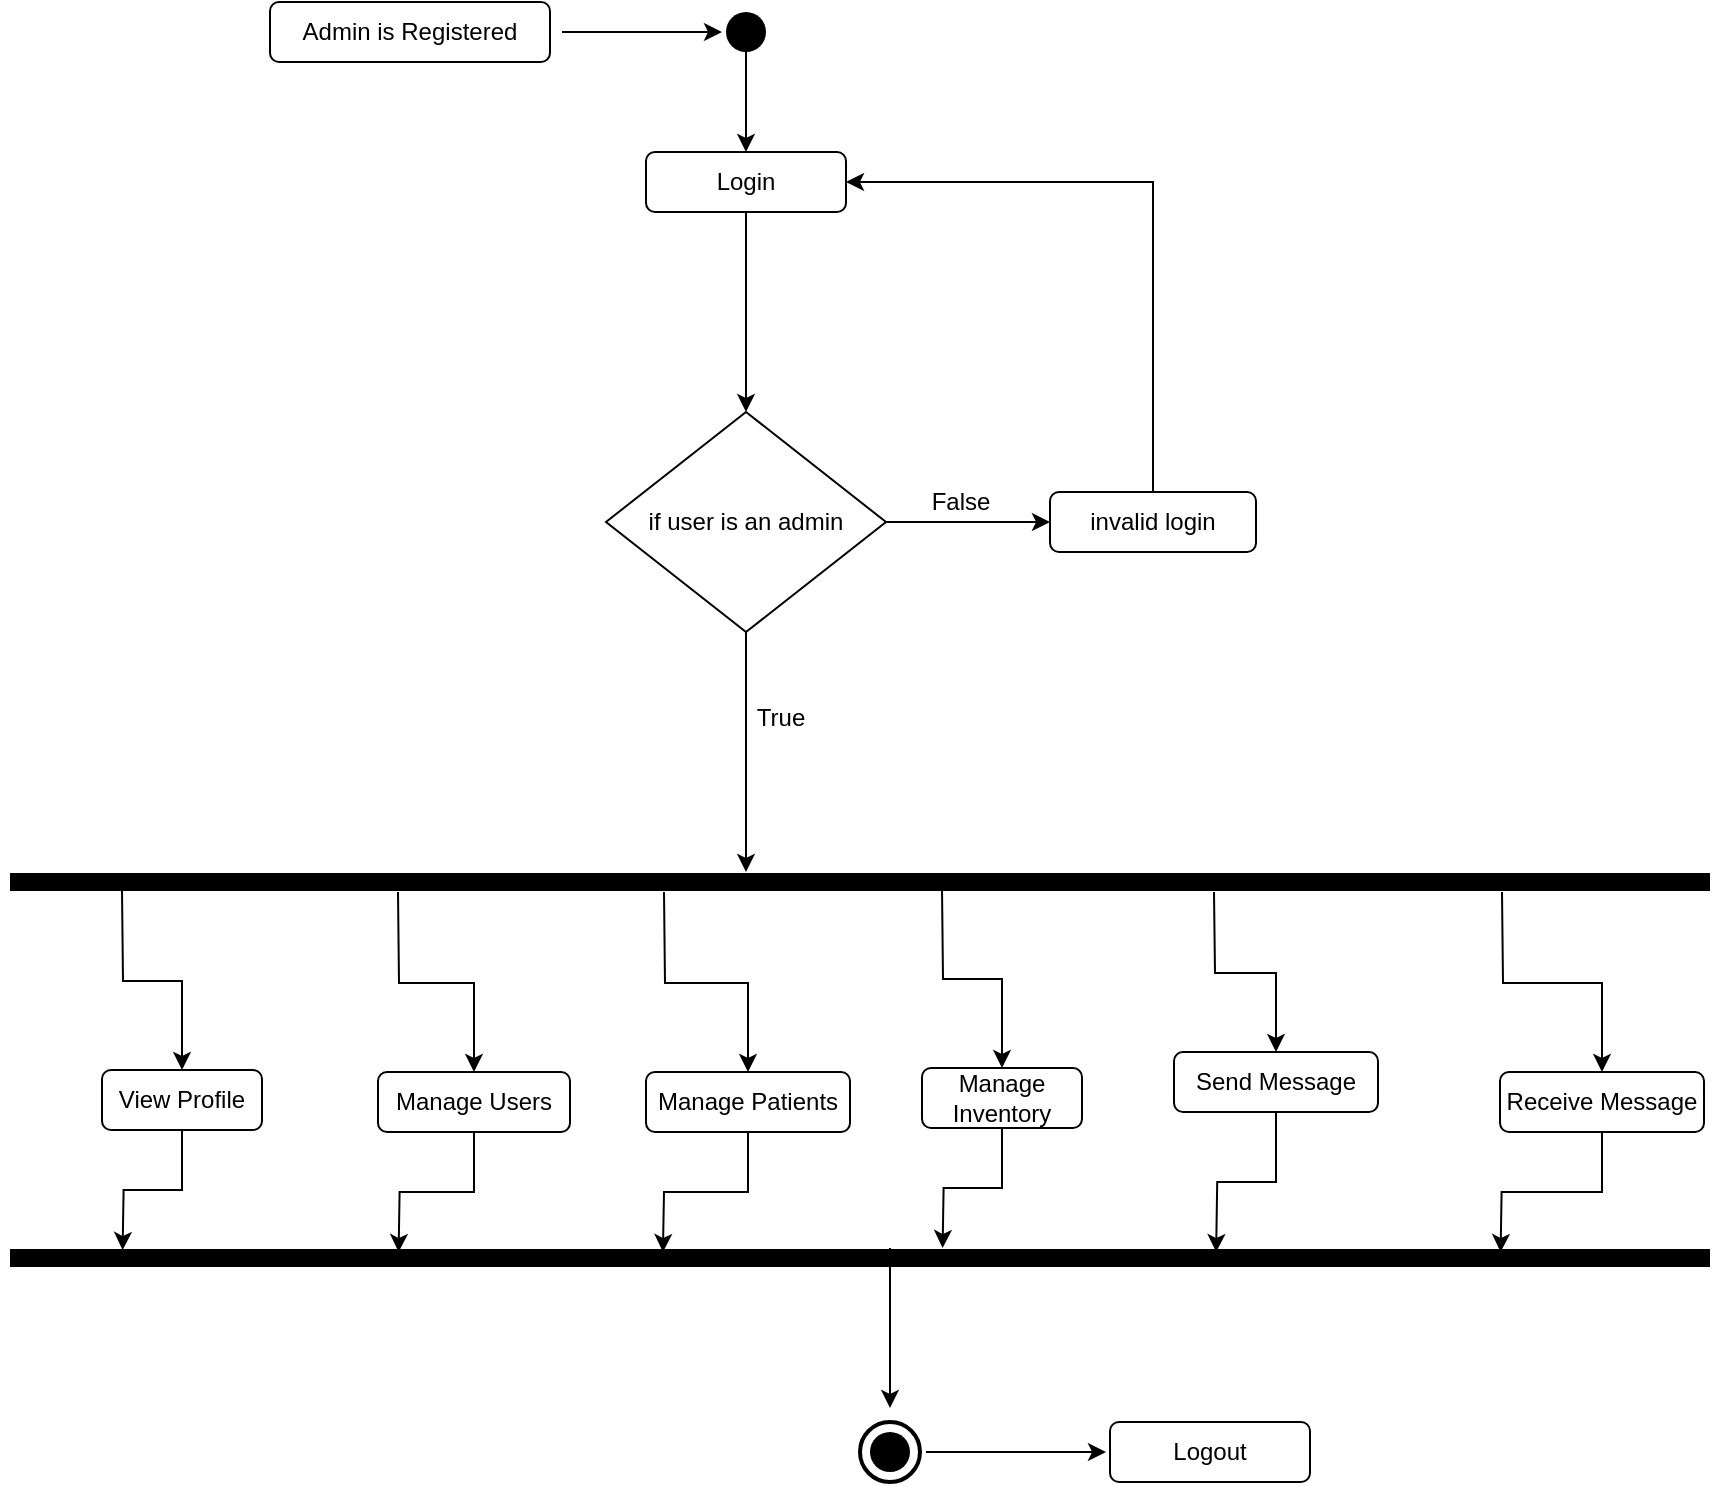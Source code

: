 <mxfile version="24.7.7">
  <diagram name="Page-1" id="XbXCxFzP1ZT5hFGeE3PY">
    <mxGraphModel dx="1644" dy="384" grid="1" gridSize="10" guides="1" tooltips="1" connect="1" arrows="1" fold="1" page="1" pageScale="1" pageWidth="850" pageHeight="1100" math="0" shadow="0">
      <root>
        <mxCell id="0" />
        <mxCell id="1" parent="0" />
        <mxCell id="7OzKj2JIGgnkmUhc-yyV-1" style="edgeStyle=orthogonalEdgeStyle;rounded=0;orthogonalLoop=1;jettySize=auto;html=1;exitX=1;exitY=0.5;exitDx=0;exitDy=0;" edge="1" parent="1">
          <mxGeometry relative="1" as="geometry">
            <mxPoint x="356" y="60" as="targetPoint" />
            <mxPoint x="276" y="60" as="sourcePoint" />
          </mxGeometry>
        </mxCell>
        <mxCell id="7OzKj2JIGgnkmUhc-yyV-2" value="Admin is Registered" style="rounded=1;whiteSpace=wrap;html=1;" vertex="1" parent="1">
          <mxGeometry x="130" y="45" width="140" height="30" as="geometry" />
        </mxCell>
        <mxCell id="7OzKj2JIGgnkmUhc-yyV-3" value="" style="shape=waypoint;sketch=0;fillStyle=solid;size=6;pointerEvents=1;points=[];fillColor=none;resizable=0;rotatable=0;perimeter=centerPerimeter;snapToPoint=1;strokeWidth=8;" vertex="1" parent="1">
          <mxGeometry x="358" y="50" width="20" height="20" as="geometry" />
        </mxCell>
        <mxCell id="7OzKj2JIGgnkmUhc-yyV-4" style="edgeStyle=orthogonalEdgeStyle;rounded=0;orthogonalLoop=1;jettySize=auto;html=1;exitX=0.5;exitY=1;exitDx=0;exitDy=0;entryX=0.5;entryY=0;entryDx=0;entryDy=0;" edge="1" parent="1" source="7OzKj2JIGgnkmUhc-yyV-5" target="7OzKj2JIGgnkmUhc-yyV-9">
          <mxGeometry relative="1" as="geometry" />
        </mxCell>
        <mxCell id="7OzKj2JIGgnkmUhc-yyV-5" value="Login" style="rounded=1;whiteSpace=wrap;html=1;" vertex="1" parent="1">
          <mxGeometry x="318" y="120" width="100" height="30" as="geometry" />
        </mxCell>
        <mxCell id="7OzKj2JIGgnkmUhc-yyV-6" value="" style="endArrow=classic;html=1;rounded=0;entryX=0.5;entryY=0;entryDx=0;entryDy=0;" edge="1" parent="1" target="7OzKj2JIGgnkmUhc-yyV-5">
          <mxGeometry width="50" height="50" relative="1" as="geometry">
            <mxPoint x="368" y="60" as="sourcePoint" />
            <mxPoint x="310" y="120" as="targetPoint" />
          </mxGeometry>
        </mxCell>
        <mxCell id="7OzKj2JIGgnkmUhc-yyV-7" style="edgeStyle=orthogonalEdgeStyle;rounded=0;orthogonalLoop=1;jettySize=auto;html=1;exitX=1;exitY=0.5;exitDx=0;exitDy=0;entryX=0;entryY=0.5;entryDx=0;entryDy=0;" edge="1" parent="1" source="7OzKj2JIGgnkmUhc-yyV-9" target="7OzKj2JIGgnkmUhc-yyV-11">
          <mxGeometry relative="1" as="geometry" />
        </mxCell>
        <mxCell id="7OzKj2JIGgnkmUhc-yyV-8" style="edgeStyle=orthogonalEdgeStyle;rounded=0;orthogonalLoop=1;jettySize=auto;html=1;exitX=0.5;exitY=1;exitDx=0;exitDy=0;" edge="1" parent="1" source="7OzKj2JIGgnkmUhc-yyV-9">
          <mxGeometry relative="1" as="geometry">
            <mxPoint x="368" y="480" as="targetPoint" />
          </mxGeometry>
        </mxCell>
        <mxCell id="7OzKj2JIGgnkmUhc-yyV-9" value="if user is an admin" style="rhombus;whiteSpace=wrap;html=1;" vertex="1" parent="1">
          <mxGeometry x="298" y="250" width="140" height="110" as="geometry" />
        </mxCell>
        <mxCell id="7OzKj2JIGgnkmUhc-yyV-10" style="edgeStyle=orthogonalEdgeStyle;rounded=0;orthogonalLoop=1;jettySize=auto;html=1;exitX=0.5;exitY=0;exitDx=0;exitDy=0;entryX=1;entryY=0.5;entryDx=0;entryDy=0;" edge="1" parent="1" source="7OzKj2JIGgnkmUhc-yyV-11" target="7OzKj2JIGgnkmUhc-yyV-5">
          <mxGeometry relative="1" as="geometry" />
        </mxCell>
        <mxCell id="7OzKj2JIGgnkmUhc-yyV-11" value="invalid login" style="rounded=1;whiteSpace=wrap;html=1;" vertex="1" parent="1">
          <mxGeometry x="520" y="290" width="103" height="30" as="geometry" />
        </mxCell>
        <mxCell id="7OzKj2JIGgnkmUhc-yyV-12" value="False" style="text;html=1;align=center;verticalAlign=middle;resizable=0;points=[];autosize=1;strokeColor=none;fillColor=none;" vertex="1" parent="1">
          <mxGeometry x="450" y="280" width="50" height="30" as="geometry" />
        </mxCell>
        <mxCell id="7OzKj2JIGgnkmUhc-yyV-13" value="" style="endArrow=none;html=1;rounded=0;strokeWidth=9;" edge="1" parent="1">
          <mxGeometry width="50" height="50" relative="1" as="geometry">
            <mxPoint y="673" as="sourcePoint" />
            <mxPoint x="850" y="673" as="targetPoint" />
          </mxGeometry>
        </mxCell>
        <mxCell id="7OzKj2JIGgnkmUhc-yyV-14" value="" style="endArrow=none;html=1;rounded=0;strokeWidth=9;" edge="1" parent="1">
          <mxGeometry width="50" height="50" relative="1" as="geometry">
            <mxPoint y="485" as="sourcePoint" />
            <mxPoint x="850" y="485" as="targetPoint" />
          </mxGeometry>
        </mxCell>
        <mxCell id="7OzKj2JIGgnkmUhc-yyV-15" value="True" style="text;html=1;align=center;verticalAlign=middle;resizable=0;points=[];autosize=1;strokeColor=none;fillColor=none;" vertex="1" parent="1">
          <mxGeometry x="360" y="388" width="50" height="30" as="geometry" />
        </mxCell>
        <mxCell id="7OzKj2JIGgnkmUhc-yyV-16" style="edgeStyle=orthogonalEdgeStyle;rounded=0;orthogonalLoop=1;jettySize=auto;html=1;exitX=0.5;exitY=1;exitDx=0;exitDy=0;" edge="1" parent="1" source="7OzKj2JIGgnkmUhc-yyV-17">
          <mxGeometry relative="1" as="geometry">
            <mxPoint x="194.308" y="670" as="targetPoint" />
          </mxGeometry>
        </mxCell>
        <mxCell id="7OzKj2JIGgnkmUhc-yyV-17" value="Manage Users" style="rounded=1;whiteSpace=wrap;html=1;" vertex="1" parent="1">
          <mxGeometry x="184" y="580" width="96" height="30" as="geometry" />
        </mxCell>
        <mxCell id="7OzKj2JIGgnkmUhc-yyV-18" style="edgeStyle=orthogonalEdgeStyle;rounded=0;orthogonalLoop=1;jettySize=auto;html=1;exitX=0.5;exitY=1;exitDx=0;exitDy=0;" edge="1" parent="1" source="7OzKj2JIGgnkmUhc-yyV-19">
          <mxGeometry relative="1" as="geometry">
            <mxPoint x="603.077" y="670" as="targetPoint" />
          </mxGeometry>
        </mxCell>
        <mxCell id="7OzKj2JIGgnkmUhc-yyV-19" value="Send Message" style="rounded=1;whiteSpace=wrap;html=1;" vertex="1" parent="1">
          <mxGeometry x="582" y="570" width="102" height="30" as="geometry" />
        </mxCell>
        <mxCell id="7OzKj2JIGgnkmUhc-yyV-20" style="edgeStyle=orthogonalEdgeStyle;rounded=0;orthogonalLoop=1;jettySize=auto;html=1;exitX=0.5;exitY=1;exitDx=0;exitDy=0;" edge="1" parent="1" source="7OzKj2JIGgnkmUhc-yyV-21">
          <mxGeometry relative="1" as="geometry">
            <mxPoint x="745.308" y="670" as="targetPoint" />
          </mxGeometry>
        </mxCell>
        <mxCell id="7OzKj2JIGgnkmUhc-yyV-21" value="Receive Message" style="rounded=1;whiteSpace=wrap;html=1;" vertex="1" parent="1">
          <mxGeometry x="745" y="580" width="102" height="30" as="geometry" />
        </mxCell>
        <mxCell id="7OzKj2JIGgnkmUhc-yyV-22" style="edgeStyle=orthogonalEdgeStyle;rounded=0;orthogonalLoop=1;jettySize=auto;html=1;exitX=0.5;exitY=1;exitDx=0;exitDy=0;" edge="1" parent="1" source="7OzKj2JIGgnkmUhc-yyV-23">
          <mxGeometry relative="1" as="geometry">
            <mxPoint x="326.462" y="670" as="targetPoint" />
          </mxGeometry>
        </mxCell>
        <mxCell id="7OzKj2JIGgnkmUhc-yyV-23" value="Manage Patients" style="rounded=1;whiteSpace=wrap;html=1;" vertex="1" parent="1">
          <mxGeometry x="318" y="580" width="102" height="30" as="geometry" />
        </mxCell>
        <mxCell id="7OzKj2JIGgnkmUhc-yyV-24" value="" style="endArrow=classic;html=1;rounded=0;entryX=0.5;entryY=0;entryDx=0;entryDy=0;edgeStyle=orthogonalEdgeStyle;" edge="1" parent="1" target="7OzKj2JIGgnkmUhc-yyV-17">
          <mxGeometry width="50" height="50" relative="1" as="geometry">
            <mxPoint x="194" y="490" as="sourcePoint" />
            <mxPoint x="454" y="450" as="targetPoint" />
          </mxGeometry>
        </mxCell>
        <mxCell id="7OzKj2JIGgnkmUhc-yyV-25" value="" style="endArrow=classic;html=1;rounded=0;entryX=0.5;entryY=0;entryDx=0;entryDy=0;edgeStyle=orthogonalEdgeStyle;" edge="1" parent="1" target="7OzKj2JIGgnkmUhc-yyV-23">
          <mxGeometry width="50" height="50" relative="1" as="geometry">
            <mxPoint x="327" y="490" as="sourcePoint" />
            <mxPoint x="278" y="562" as="targetPoint" />
          </mxGeometry>
        </mxCell>
        <mxCell id="7OzKj2JIGgnkmUhc-yyV-26" value="" style="endArrow=classic;html=1;rounded=0;entryX=0.5;entryY=0;entryDx=0;entryDy=0;edgeStyle=orthogonalEdgeStyle;" edge="1" parent="1" target="7OzKj2JIGgnkmUhc-yyV-19">
          <mxGeometry width="50" height="50" relative="1" as="geometry">
            <mxPoint x="602" y="490" as="sourcePoint" />
            <mxPoint x="232" y="570" as="targetPoint" />
          </mxGeometry>
        </mxCell>
        <mxCell id="7OzKj2JIGgnkmUhc-yyV-27" value="" style="endArrow=classic;html=1;rounded=0;entryX=0.5;entryY=0;entryDx=0;entryDy=0;edgeStyle=orthogonalEdgeStyle;" edge="1" parent="1" target="7OzKj2JIGgnkmUhc-yyV-21">
          <mxGeometry width="50" height="50" relative="1" as="geometry">
            <mxPoint x="746" y="490" as="sourcePoint" />
            <mxPoint x="195" y="580" as="targetPoint" />
          </mxGeometry>
        </mxCell>
        <mxCell id="7OzKj2JIGgnkmUhc-yyV-28" value="" style="shape=waypoint;sketch=0;fillStyle=solid;size=6;pointerEvents=1;points=[];fillColor=none;resizable=0;rotatable=0;perimeter=centerPerimeter;snapToPoint=1;strokeWidth=8;" vertex="1" parent="1">
          <mxGeometry x="430" y="760" width="20" height="20" as="geometry" />
        </mxCell>
        <mxCell id="7OzKj2JIGgnkmUhc-yyV-29" value="" style="endArrow=classic;html=1;rounded=0;" edge="1" parent="1">
          <mxGeometry width="50" height="50" relative="1" as="geometry">
            <mxPoint x="440" y="668" as="sourcePoint" />
            <mxPoint x="440" y="748" as="targetPoint" />
          </mxGeometry>
        </mxCell>
        <mxCell id="7OzKj2JIGgnkmUhc-yyV-30" value="" style="endArrow=classic;html=1;rounded=0;" edge="1" parent="1">
          <mxGeometry width="50" height="50" relative="1" as="geometry">
            <mxPoint x="458" y="770" as="sourcePoint" />
            <mxPoint x="548" y="770" as="targetPoint" />
          </mxGeometry>
        </mxCell>
        <mxCell id="7OzKj2JIGgnkmUhc-yyV-31" value="" style="ellipse;whiteSpace=wrap;html=1;fillColor=none;strokeWidth=2;" vertex="1" parent="1">
          <mxGeometry x="425" y="755" width="30" height="30" as="geometry" />
        </mxCell>
        <mxCell id="7OzKj2JIGgnkmUhc-yyV-32" value="Logout" style="rounded=1;whiteSpace=wrap;html=1;" vertex="1" parent="1">
          <mxGeometry x="550" y="755" width="100" height="30" as="geometry" />
        </mxCell>
        <mxCell id="7OzKj2JIGgnkmUhc-yyV-34" style="edgeStyle=orthogonalEdgeStyle;rounded=0;orthogonalLoop=1;jettySize=auto;html=1;exitX=0.5;exitY=1;exitDx=0;exitDy=0;" edge="1" parent="1" source="7OzKj2JIGgnkmUhc-yyV-35">
          <mxGeometry relative="1" as="geometry">
            <mxPoint x="56.308" y="669" as="targetPoint" />
          </mxGeometry>
        </mxCell>
        <mxCell id="7OzKj2JIGgnkmUhc-yyV-35" value="View Profile" style="rounded=1;whiteSpace=wrap;html=1;" vertex="1" parent="1">
          <mxGeometry x="46" y="579" width="80" height="30" as="geometry" />
        </mxCell>
        <mxCell id="7OzKj2JIGgnkmUhc-yyV-36" value="" style="endArrow=classic;html=1;rounded=0;entryX=0.5;entryY=0;entryDx=0;entryDy=0;edgeStyle=orthogonalEdgeStyle;" edge="1" parent="1" target="7OzKj2JIGgnkmUhc-yyV-35">
          <mxGeometry width="50" height="50" relative="1" as="geometry">
            <mxPoint x="56" y="489" as="sourcePoint" />
            <mxPoint x="316" y="449" as="targetPoint" />
          </mxGeometry>
        </mxCell>
        <mxCell id="7OzKj2JIGgnkmUhc-yyV-42" style="edgeStyle=orthogonalEdgeStyle;rounded=0;orthogonalLoop=1;jettySize=auto;html=1;exitX=0.5;exitY=1;exitDx=0;exitDy=0;" edge="1" parent="1" source="7OzKj2JIGgnkmUhc-yyV-43">
          <mxGeometry relative="1" as="geometry">
            <mxPoint x="466.308" y="668" as="targetPoint" />
          </mxGeometry>
        </mxCell>
        <mxCell id="7OzKj2JIGgnkmUhc-yyV-43" value="Manage Inventory" style="rounded=1;whiteSpace=wrap;html=1;" vertex="1" parent="1">
          <mxGeometry x="456" y="578" width="80" height="30" as="geometry" />
        </mxCell>
        <mxCell id="7OzKj2JIGgnkmUhc-yyV-44" value="" style="endArrow=classic;html=1;rounded=0;entryX=0.5;entryY=0;entryDx=0;entryDy=0;edgeStyle=orthogonalEdgeStyle;" edge="1" parent="1" target="7OzKj2JIGgnkmUhc-yyV-43">
          <mxGeometry width="50" height="50" relative="1" as="geometry">
            <mxPoint x="466" y="488" as="sourcePoint" />
            <mxPoint x="726" y="448" as="targetPoint" />
          </mxGeometry>
        </mxCell>
      </root>
    </mxGraphModel>
  </diagram>
</mxfile>

